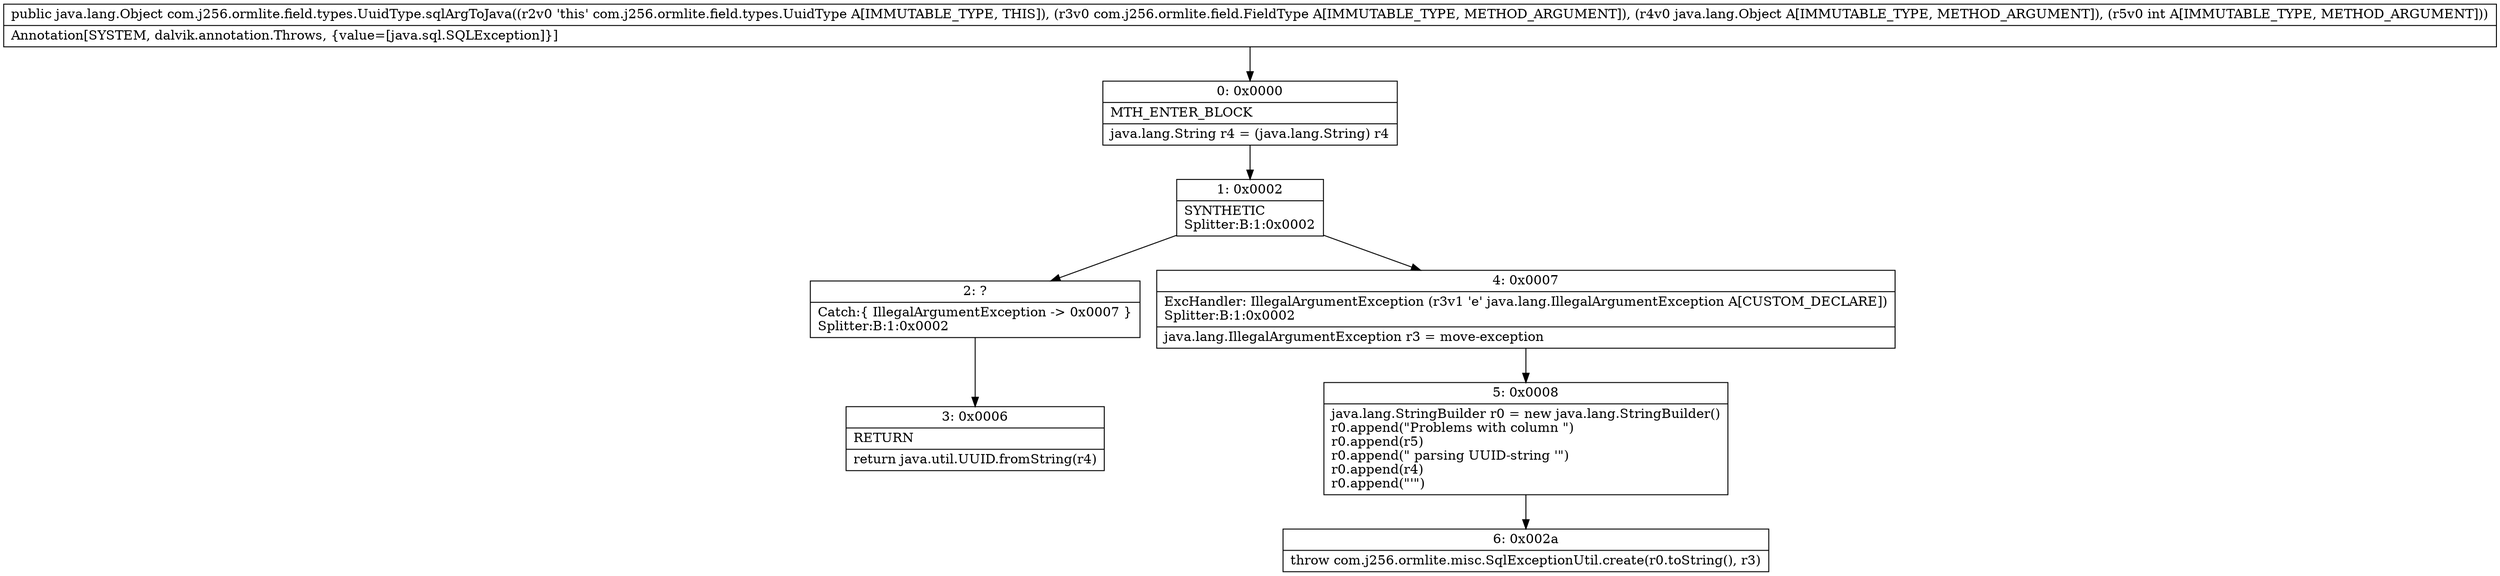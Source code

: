 digraph "CFG forcom.j256.ormlite.field.types.UuidType.sqlArgToJava(Lcom\/j256\/ormlite\/field\/FieldType;Ljava\/lang\/Object;I)Ljava\/lang\/Object;" {
Node_0 [shape=record,label="{0\:\ 0x0000|MTH_ENTER_BLOCK\l|java.lang.String r4 = (java.lang.String) r4\l}"];
Node_1 [shape=record,label="{1\:\ 0x0002|SYNTHETIC\lSplitter:B:1:0x0002\l}"];
Node_2 [shape=record,label="{2\:\ ?|Catch:\{ IllegalArgumentException \-\> 0x0007 \}\lSplitter:B:1:0x0002\l}"];
Node_3 [shape=record,label="{3\:\ 0x0006|RETURN\l|return java.util.UUID.fromString(r4)\l}"];
Node_4 [shape=record,label="{4\:\ 0x0007|ExcHandler: IllegalArgumentException (r3v1 'e' java.lang.IllegalArgumentException A[CUSTOM_DECLARE])\lSplitter:B:1:0x0002\l|java.lang.IllegalArgumentException r3 = move\-exception\l}"];
Node_5 [shape=record,label="{5\:\ 0x0008|java.lang.StringBuilder r0 = new java.lang.StringBuilder()\lr0.append(\"Problems with column \")\lr0.append(r5)\lr0.append(\" parsing UUID\-string '\")\lr0.append(r4)\lr0.append(\"'\")\l}"];
Node_6 [shape=record,label="{6\:\ 0x002a|throw com.j256.ormlite.misc.SqlExceptionUtil.create(r0.toString(), r3)\l}"];
MethodNode[shape=record,label="{public java.lang.Object com.j256.ormlite.field.types.UuidType.sqlArgToJava((r2v0 'this' com.j256.ormlite.field.types.UuidType A[IMMUTABLE_TYPE, THIS]), (r3v0 com.j256.ormlite.field.FieldType A[IMMUTABLE_TYPE, METHOD_ARGUMENT]), (r4v0 java.lang.Object A[IMMUTABLE_TYPE, METHOD_ARGUMENT]), (r5v0 int A[IMMUTABLE_TYPE, METHOD_ARGUMENT]))  | Annotation[SYSTEM, dalvik.annotation.Throws, \{value=[java.sql.SQLException]\}]\l}"];
MethodNode -> Node_0;
Node_0 -> Node_1;
Node_1 -> Node_2;
Node_1 -> Node_4;
Node_2 -> Node_3;
Node_4 -> Node_5;
Node_5 -> Node_6;
}

